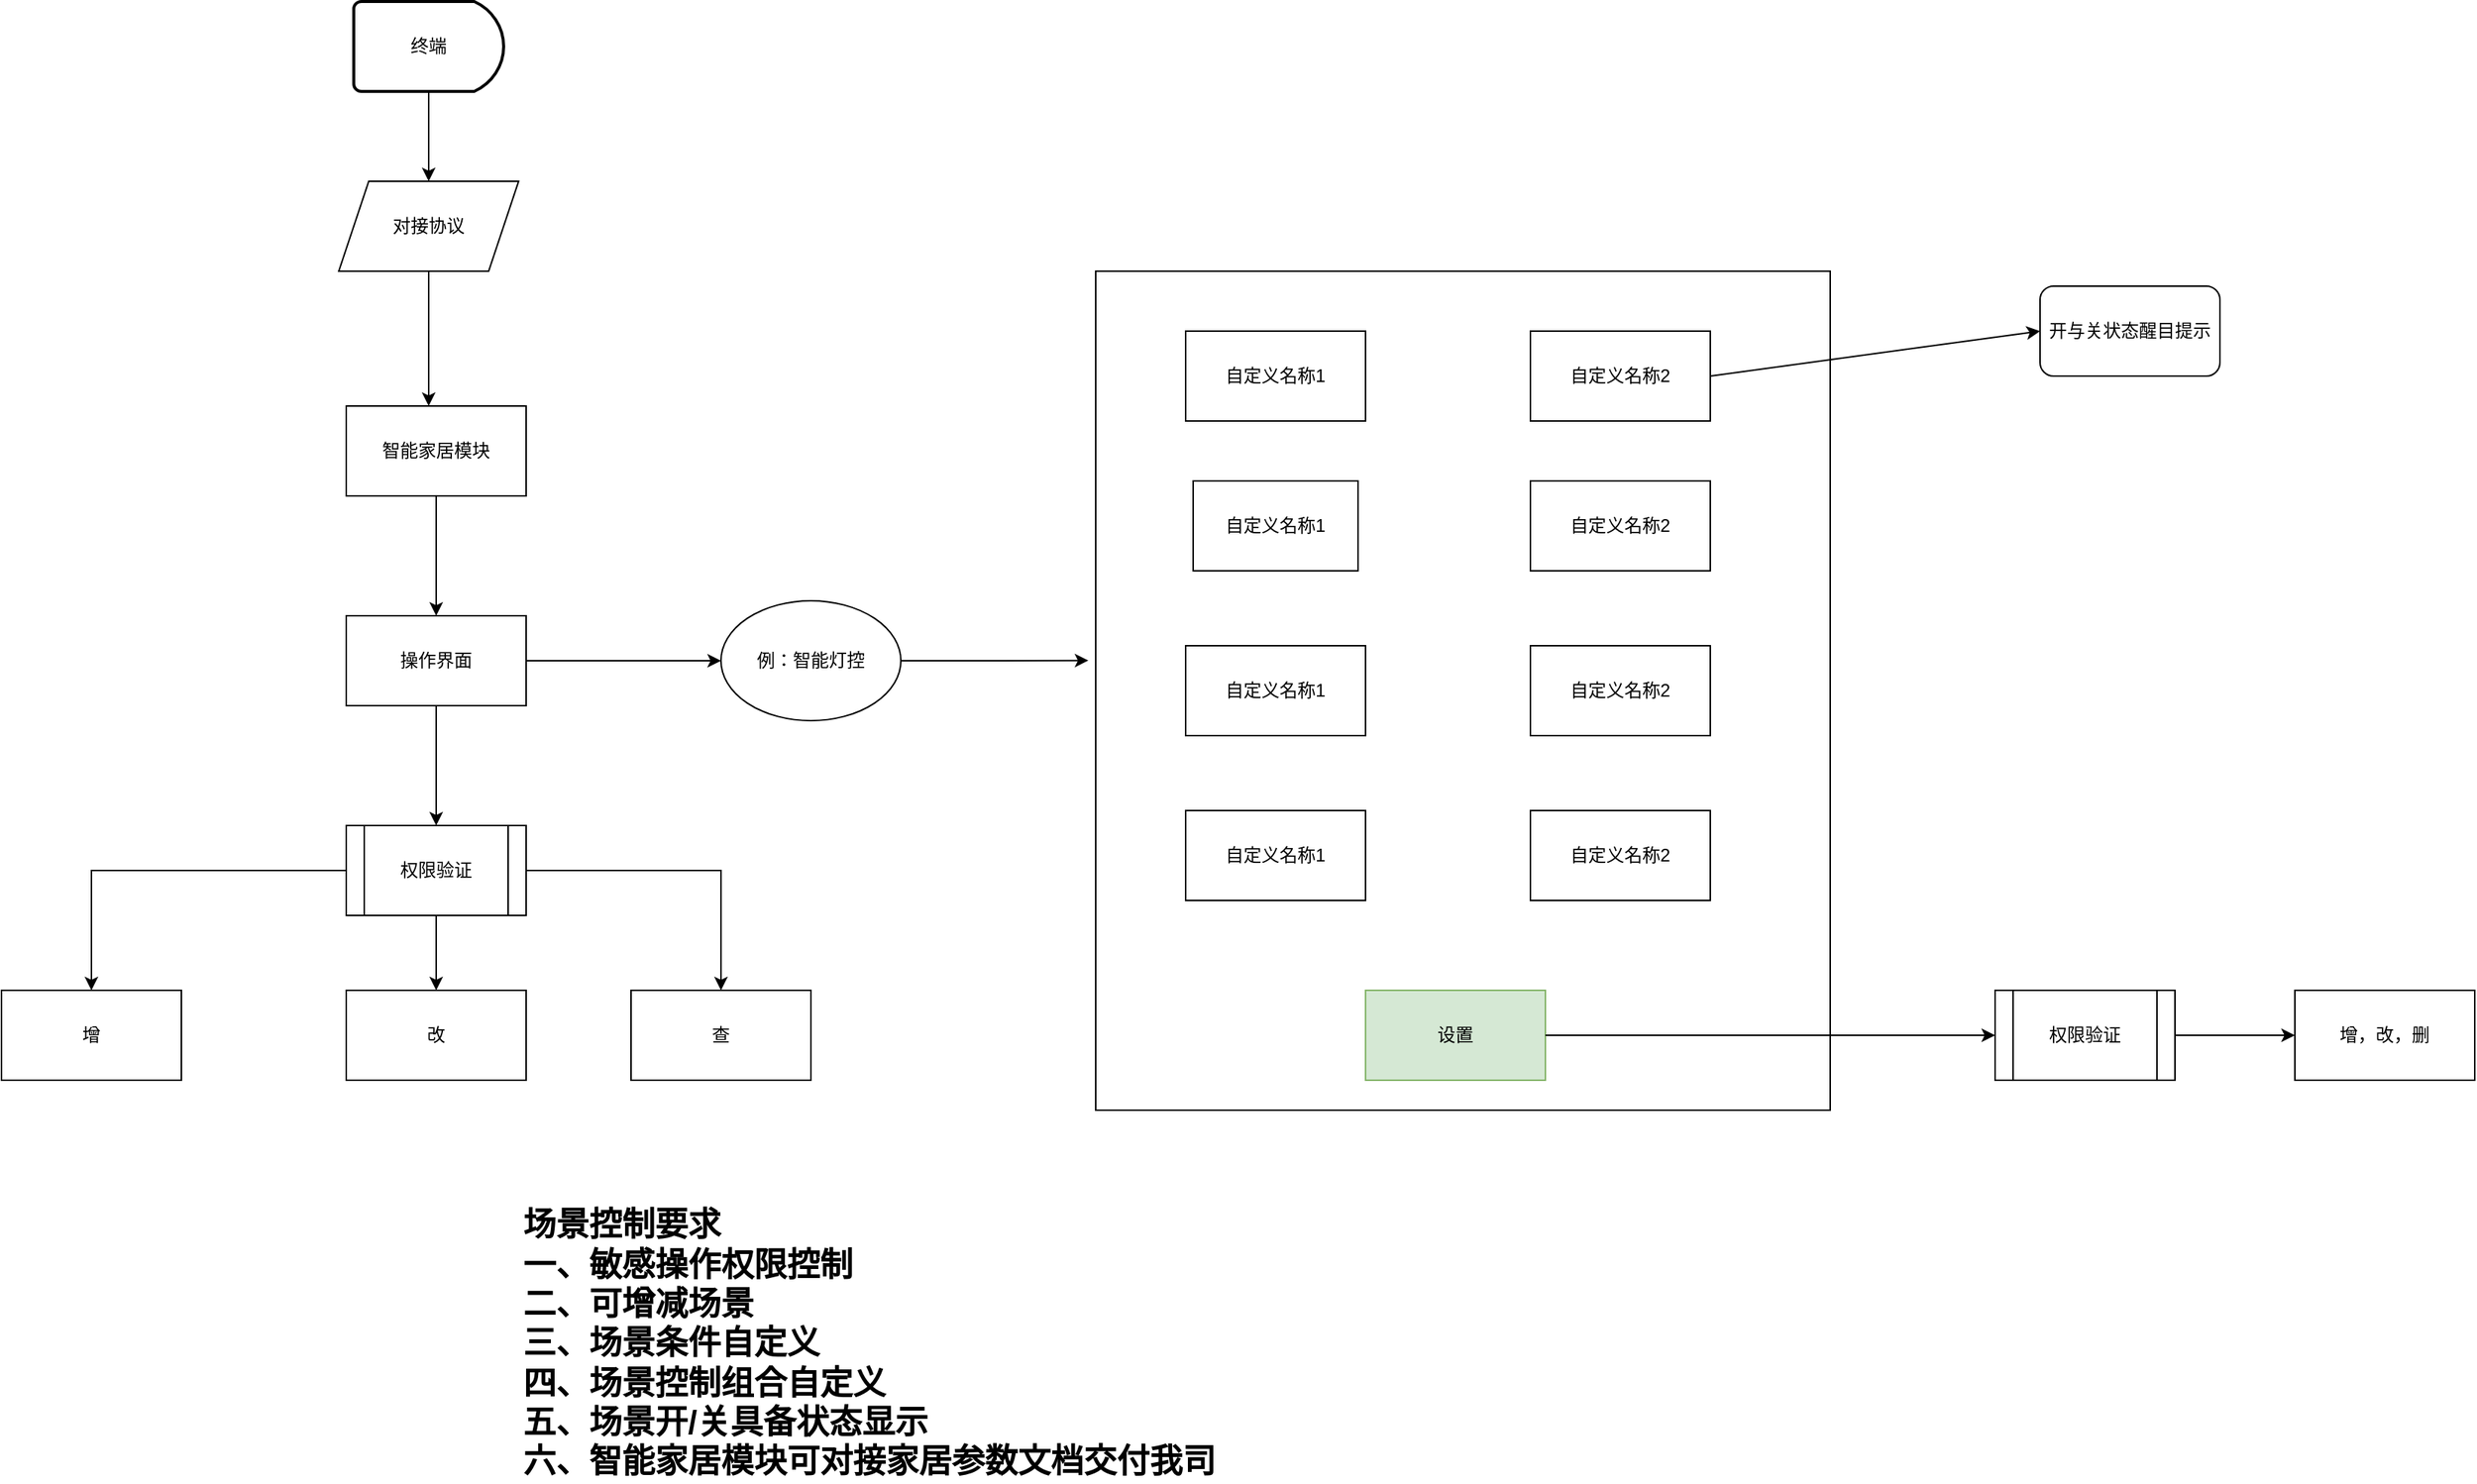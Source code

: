 <mxfile version="17.1.3" type="github" pages="2">
  <diagram id="sC8Dn9gLM0qOhP2Wz6wK" name="第 1 页">
    <mxGraphModel dx="2062" dy="-103" grid="1" gridSize="10" guides="1" tooltips="1" connect="1" arrows="1" fold="1" page="1" pageScale="1" pageWidth="827" pageHeight="1169" math="0" shadow="0">
      <root>
        <mxCell id="0" />
        <mxCell id="1" parent="0" />
        <mxCell id="1xZW1lL9CZbo1leavQ0f-47" value="" style="verticalLabelPosition=bottom;verticalAlign=top;html=1;shape=mxgraph.basic.rect;fillColor2=none;strokeWidth=1;size=20;indent=5;" parent="1" vertex="1">
          <mxGeometry x="1450" y="1360" width="490" height="560" as="geometry" />
        </mxCell>
        <mxCell id="1xZW1lL9CZbo1leavQ0f-52" value="自定义名称1" style="rounded=0;whiteSpace=wrap;html=1;" parent="1" vertex="1">
          <mxGeometry x="1510" y="1400" width="120" height="60" as="geometry" />
        </mxCell>
        <mxCell id="1xZW1lL9CZbo1leavQ0f-53" value="自定义名称2" style="rounded=0;whiteSpace=wrap;html=1;" parent="1" vertex="1">
          <mxGeometry x="1740" y="1400" width="120" height="60" as="geometry" />
        </mxCell>
        <mxCell id="1xZW1lL9CZbo1leavQ0f-54" value="自定义名称1" style="rounded=0;whiteSpace=wrap;html=1;" parent="1" vertex="1">
          <mxGeometry x="1515" y="1500" width="110" height="60" as="geometry" />
        </mxCell>
        <mxCell id="1xZW1lL9CZbo1leavQ0f-55" value="自定义名称1" style="rounded=0;whiteSpace=wrap;html=1;" parent="1" vertex="1">
          <mxGeometry x="1510" y="1610" width="120" height="60" as="geometry" />
        </mxCell>
        <mxCell id="1xZW1lL9CZbo1leavQ0f-56" value="自定义名称1" style="rounded=0;whiteSpace=wrap;html=1;" parent="1" vertex="1">
          <mxGeometry x="1510" y="1720" width="120" height="60" as="geometry" />
        </mxCell>
        <mxCell id="1xZW1lL9CZbo1leavQ0f-57" value="自定义名称2" style="rounded=0;whiteSpace=wrap;html=1;" parent="1" vertex="1">
          <mxGeometry x="1740" y="1500" width="120" height="60" as="geometry" />
        </mxCell>
        <mxCell id="1xZW1lL9CZbo1leavQ0f-58" value="自定义名称2" style="rounded=0;whiteSpace=wrap;html=1;" parent="1" vertex="1">
          <mxGeometry x="1740" y="1610" width="120" height="60" as="geometry" />
        </mxCell>
        <mxCell id="1xZW1lL9CZbo1leavQ0f-59" value="自定义名称2" style="rounded=0;whiteSpace=wrap;html=1;" parent="1" vertex="1">
          <mxGeometry x="1740" y="1720" width="120" height="60" as="geometry" />
        </mxCell>
        <mxCell id="1xZW1lL9CZbo1leavQ0f-62" value="设置" style="rounded=0;whiteSpace=wrap;html=1;fillColor=#d5e8d4;strokeColor=#82b366;" parent="1" vertex="1">
          <mxGeometry x="1630" y="1840" width="120" height="60" as="geometry" />
        </mxCell>
        <mxCell id="1xZW1lL9CZbo1leavQ0f-64" value="" style="endArrow=classic;html=1;rounded=0;entryX=0;entryY=0.5;entryDx=0;entryDy=0;" parent="1" source="1xZW1lL9CZbo1leavQ0f-62" edge="1">
          <mxGeometry width="50" height="50" relative="1" as="geometry">
            <mxPoint x="2000" y="1960" as="sourcePoint" />
            <mxPoint x="2050" y="1870" as="targetPoint" />
          </mxGeometry>
        </mxCell>
        <mxCell id="1xZW1lL9CZbo1leavQ0f-65" value="开与关状态醒目提示" style="rounded=1;whiteSpace=wrap;html=1;" parent="1" vertex="1">
          <mxGeometry x="2080" y="1370" width="120" height="60" as="geometry" />
        </mxCell>
        <mxCell id="1xZW1lL9CZbo1leavQ0f-66" value="" style="endArrow=classic;html=1;rounded=0;exitX=1;exitY=0.5;exitDx=0;exitDy=0;entryX=0;entryY=0.5;entryDx=0;entryDy=0;" parent="1" source="1xZW1lL9CZbo1leavQ0f-53" target="1xZW1lL9CZbo1leavQ0f-65" edge="1">
          <mxGeometry width="50" height="50" relative="1" as="geometry">
            <mxPoint x="1970" y="1430" as="sourcePoint" />
            <mxPoint x="2020" y="1380" as="targetPoint" />
          </mxGeometry>
        </mxCell>
        <mxCell id="1xZW1lL9CZbo1leavQ0f-73" value="" style="edgeStyle=orthogonalEdgeStyle;rounded=0;orthogonalLoop=1;jettySize=auto;html=1;" parent="1" source="1xZW1lL9CZbo1leavQ0f-71" edge="1">
          <mxGeometry relative="1" as="geometry">
            <mxPoint x="1005" y="1450" as="targetPoint" />
          </mxGeometry>
        </mxCell>
        <mxCell id="1xZW1lL9CZbo1leavQ0f-71" value="对接协议" style="shape=parallelogram;perimeter=parallelogramPerimeter;whiteSpace=wrap;html=1;fixedSize=1;rounded=0;" parent="1" vertex="1">
          <mxGeometry x="945" y="1300" width="120" height="60" as="geometry" />
        </mxCell>
        <mxCell id="jll7gkMeuHU4KemUMjAS-5" value="" style="edgeStyle=orthogonalEdgeStyle;rounded=0;orthogonalLoop=1;jettySize=auto;html=1;" edge="1" parent="1" source="jll7gkMeuHU4KemUMjAS-1" target="jll7gkMeuHU4KemUMjAS-4">
          <mxGeometry relative="1" as="geometry" />
        </mxCell>
        <mxCell id="jll7gkMeuHU4KemUMjAS-1" value="智能家居模块" style="rounded=0;whiteSpace=wrap;html=1;" vertex="1" parent="1">
          <mxGeometry x="950" y="1450" width="120" height="60" as="geometry" />
        </mxCell>
        <mxCell id="jll7gkMeuHU4KemUMjAS-3" value="" style="edgeStyle=orthogonalEdgeStyle;rounded=0;orthogonalLoop=1;jettySize=auto;html=1;" edge="1" parent="1" source="jll7gkMeuHU4KemUMjAS-2" target="1xZW1lL9CZbo1leavQ0f-71">
          <mxGeometry relative="1" as="geometry" />
        </mxCell>
        <mxCell id="jll7gkMeuHU4KemUMjAS-2" value="终端" style="strokeWidth=2;html=1;shape=mxgraph.flowchart.delay;whiteSpace=wrap;" vertex="1" parent="1">
          <mxGeometry x="955" y="1180" width="100" height="60" as="geometry" />
        </mxCell>
        <mxCell id="jll7gkMeuHU4KemUMjAS-7" value="" style="edgeStyle=orthogonalEdgeStyle;rounded=0;orthogonalLoop=1;jettySize=auto;html=1;" edge="1" parent="1" source="jll7gkMeuHU4KemUMjAS-4">
          <mxGeometry relative="1" as="geometry">
            <mxPoint x="1010" y="1730" as="targetPoint" />
          </mxGeometry>
        </mxCell>
        <mxCell id="INi5LM3NQDzYDCv05oYA-4" style="edgeStyle=orthogonalEdgeStyle;rounded=0;orthogonalLoop=1;jettySize=auto;html=1;entryX=0;entryY=0.5;entryDx=0;entryDy=0;fontSize=22;" edge="1" parent="1" source="jll7gkMeuHU4KemUMjAS-4" target="INi5LM3NQDzYDCv05oYA-3">
          <mxGeometry relative="1" as="geometry" />
        </mxCell>
        <mxCell id="jll7gkMeuHU4KemUMjAS-4" value="操作界面" style="whiteSpace=wrap;html=1;rounded=0;" vertex="1" parent="1">
          <mxGeometry x="950" y="1590" width="120" height="60" as="geometry" />
        </mxCell>
        <mxCell id="jll7gkMeuHU4KemUMjAS-13" value="" style="edgeStyle=orthogonalEdgeStyle;rounded=0;orthogonalLoop=1;jettySize=auto;html=1;" edge="1" parent="1" source="jll7gkMeuHU4KemUMjAS-8" target="jll7gkMeuHU4KemUMjAS-11">
          <mxGeometry relative="1" as="geometry" />
        </mxCell>
        <mxCell id="jll7gkMeuHU4KemUMjAS-16" style="edgeStyle=orthogonalEdgeStyle;rounded=0;orthogonalLoop=1;jettySize=auto;html=1;entryX=0.5;entryY=0;entryDx=0;entryDy=0;" edge="1" parent="1" source="jll7gkMeuHU4KemUMjAS-8" target="jll7gkMeuHU4KemUMjAS-10">
          <mxGeometry relative="1" as="geometry" />
        </mxCell>
        <mxCell id="jll7gkMeuHU4KemUMjAS-17" style="edgeStyle=orthogonalEdgeStyle;rounded=0;orthogonalLoop=1;jettySize=auto;html=1;entryX=0.5;entryY=0;entryDx=0;entryDy=0;" edge="1" parent="1" source="jll7gkMeuHU4KemUMjAS-8" target="jll7gkMeuHU4KemUMjAS-12">
          <mxGeometry relative="1" as="geometry" />
        </mxCell>
        <mxCell id="jll7gkMeuHU4KemUMjAS-8" value="权限验证" style="shape=process;whiteSpace=wrap;html=1;backgroundOutline=1;" vertex="1" parent="1">
          <mxGeometry x="950" y="1730" width="120" height="60" as="geometry" />
        </mxCell>
        <mxCell id="jll7gkMeuHU4KemUMjAS-10" value="增" style="rounded=0;whiteSpace=wrap;html=1;" vertex="1" parent="1">
          <mxGeometry x="720" y="1840" width="120" height="60" as="geometry" />
        </mxCell>
        <mxCell id="jll7gkMeuHU4KemUMjAS-11" value="改" style="rounded=0;whiteSpace=wrap;html=1;" vertex="1" parent="1">
          <mxGeometry x="950" y="1840" width="120" height="60" as="geometry" />
        </mxCell>
        <mxCell id="jll7gkMeuHU4KemUMjAS-12" value="查" style="rounded=0;whiteSpace=wrap;html=1;" vertex="1" parent="1">
          <mxGeometry x="1140" y="1840" width="120" height="60" as="geometry" />
        </mxCell>
        <mxCell id="jll7gkMeuHU4KemUMjAS-26" value="" style="edgeStyle=orthogonalEdgeStyle;rounded=0;orthogonalLoop=1;jettySize=auto;html=1;" edge="1" parent="1" source="jll7gkMeuHU4KemUMjAS-19" target="jll7gkMeuHU4KemUMjAS-25">
          <mxGeometry relative="1" as="geometry" />
        </mxCell>
        <mxCell id="jll7gkMeuHU4KemUMjAS-19" value="权限验证" style="shape=process;whiteSpace=wrap;html=1;backgroundOutline=1;" vertex="1" parent="1">
          <mxGeometry x="2050" y="1840" width="120" height="60" as="geometry" />
        </mxCell>
        <mxCell id="jll7gkMeuHU4KemUMjAS-25" value="增，改，删" style="whiteSpace=wrap;html=1;" vertex="1" parent="1">
          <mxGeometry x="2250" y="1840" width="120" height="60" as="geometry" />
        </mxCell>
        <mxCell id="jll7gkMeuHU4KemUMjAS-28" value="&lt;div style=&quot;text-align: left ; font-size: 22px&quot;&gt;&lt;span&gt;&lt;b&gt;&lt;font style=&quot;font-size: 22px&quot;&gt;场景控制要求&lt;/font&gt;&lt;/b&gt;&lt;/span&gt;&lt;/div&gt;&lt;div style=&quot;text-align: left ; font-size: 22px&quot;&gt;&lt;span&gt;&lt;b&gt;&lt;font style=&quot;font-size: 22px&quot;&gt;一、敏感操作权限控制&lt;/font&gt;&lt;/b&gt;&lt;/span&gt;&lt;/div&gt;&lt;div style=&quot;text-align: left ; font-size: 22px&quot;&gt;&lt;span&gt;&lt;b&gt;&lt;font style=&quot;font-size: 22px&quot;&gt;二、可增减场景&lt;/font&gt;&lt;/b&gt;&lt;/span&gt;&lt;/div&gt;&lt;div style=&quot;text-align: left ; font-size: 22px&quot;&gt;&lt;span&gt;&lt;b&gt;&lt;font style=&quot;font-size: 22px&quot;&gt;三、场景条件自定义&lt;/font&gt;&lt;/b&gt;&lt;/span&gt;&lt;/div&gt;&lt;div style=&quot;text-align: left ; font-size: 22px&quot;&gt;&lt;span&gt;&lt;b&gt;&lt;font style=&quot;font-size: 22px&quot;&gt;四、场景控制组合自定义&lt;/font&gt;&lt;/b&gt;&lt;/span&gt;&lt;/div&gt;&lt;div style=&quot;text-align: left ; font-size: 22px&quot;&gt;&lt;span&gt;&lt;b&gt;&lt;font style=&quot;font-size: 22px&quot;&gt;五、场景开/关具备状态显示&lt;/font&gt;&lt;/b&gt;&lt;/span&gt;&lt;/div&gt;&lt;div style=&quot;text-align: left ; font-size: 22px&quot;&gt;&lt;span&gt;&lt;b&gt;&lt;font style=&quot;font-size: 22px&quot;&gt;六、智能家居模块可对接家居参数文档交付我司&lt;/font&gt;&lt;/b&gt;&lt;/span&gt;&lt;/div&gt;" style="text;html=1;strokeColor=none;fillColor=none;align=center;verticalAlign=middle;whiteSpace=wrap;rounded=0;" vertex="1" parent="1">
          <mxGeometry x="1064" y="2061" width="470" height="30" as="geometry" />
        </mxCell>
        <mxCell id="INi5LM3NQDzYDCv05oYA-5" style="edgeStyle=orthogonalEdgeStyle;rounded=0;orthogonalLoop=1;jettySize=auto;html=1;entryX=-0.01;entryY=0.464;entryDx=0;entryDy=0;entryPerimeter=0;fontSize=22;" edge="1" parent="1" source="INi5LM3NQDzYDCv05oYA-3" target="1xZW1lL9CZbo1leavQ0f-47">
          <mxGeometry relative="1" as="geometry" />
        </mxCell>
        <mxCell id="INi5LM3NQDzYDCv05oYA-3" value="例：智能灯控" style="ellipse;whiteSpace=wrap;html=1;" vertex="1" parent="1">
          <mxGeometry x="1200" y="1580" width="120" height="80" as="geometry" />
        </mxCell>
      </root>
    </mxGraphModel>
  </diagram>
  <diagram id="s1Uti4r1H70uB10FrAUe" name="第 2 页">
    <mxGraphModel dx="2062" dy="2291" grid="1" gridSize="10" guides="1" tooltips="1" connect="1" arrows="1" fold="1" page="1" pageScale="1" pageWidth="827" pageHeight="1169" math="0" shadow="0">
      <root>
        <mxCell id="sozFTAr8w9C7WGD_fyGo-0" />
        <mxCell id="sozFTAr8w9C7WGD_fyGo-1" parent="sozFTAr8w9C7WGD_fyGo-0" />
        <mxCell id="sozFTAr8w9C7WGD_fyGo-2" value="" style="rounded=0;whiteSpace=wrap;html=1;" vertex="1" parent="sozFTAr8w9C7WGD_fyGo-1">
          <mxGeometry x="300" y="30" width="180" height="130" as="geometry" />
        </mxCell>
        <mxCell id="sozFTAr8w9C7WGD_fyGo-3" style="edgeStyle=orthogonalEdgeStyle;rounded=0;orthogonalLoop=1;jettySize=auto;html=1;entryX=1;entryY=0.5;entryDx=0;entryDy=0;" edge="1" parent="sozFTAr8w9C7WGD_fyGo-1" source="sozFTAr8w9C7WGD_fyGo-5" target="sozFTAr8w9C7WGD_fyGo-7">
          <mxGeometry relative="1" as="geometry" />
        </mxCell>
        <mxCell id="sozFTAr8w9C7WGD_fyGo-4" style="edgeStyle=orthogonalEdgeStyle;rounded=0;orthogonalLoop=1;jettySize=auto;html=1;" edge="1" parent="sozFTAr8w9C7WGD_fyGo-1" source="sozFTAr8w9C7WGD_fyGo-5">
          <mxGeometry relative="1" as="geometry">
            <mxPoint x="390" y="270" as="targetPoint" />
          </mxGeometry>
        </mxCell>
        <mxCell id="sozFTAr8w9C7WGD_fyGo-5" value="" style="rounded=0;whiteSpace=wrap;html=1;" vertex="1" parent="sozFTAr8w9C7WGD_fyGo-1">
          <mxGeometry x="345" y="110" width="90" height="40" as="geometry" />
        </mxCell>
        <mxCell id="sozFTAr8w9C7WGD_fyGo-6" value="" style="shape=cross;whiteSpace=wrap;html=1;size=0;" vertex="1" parent="sozFTAr8w9C7WGD_fyGo-1">
          <mxGeometry x="372" y="115" width="36" height="30" as="geometry" />
        </mxCell>
        <mxCell id="sozFTAr8w9C7WGD_fyGo-7" value="初始化界面默认有一个自定义添加按钮" style="rounded=1;whiteSpace=wrap;html=1;" vertex="1" parent="sozFTAr8w9C7WGD_fyGo-1">
          <mxGeometry x="70" y="100" width="120" height="60" as="geometry" />
        </mxCell>
        <mxCell id="sozFTAr8w9C7WGD_fyGo-8" value="" style="rounded=0;whiteSpace=wrap;html=1;" vertex="1" parent="sozFTAr8w9C7WGD_fyGo-1">
          <mxGeometry x="305" y="270" width="170" height="140" as="geometry" />
        </mxCell>
        <mxCell id="sozFTAr8w9C7WGD_fyGo-9" value="点击后进入可查看当前终端连接灯列表" style="rounded=1;whiteSpace=wrap;html=1;" vertex="1" parent="sozFTAr8w9C7WGD_fyGo-1">
          <mxGeometry x="70" y="200" width="120" height="60" as="geometry" />
        </mxCell>
        <mxCell id="sozFTAr8w9C7WGD_fyGo-10" value="" style="rounded=0;whiteSpace=wrap;html=1;" vertex="1" parent="sozFTAr8w9C7WGD_fyGo-1">
          <mxGeometry x="324" y="290" width="136" height="10" as="geometry" />
        </mxCell>
        <mxCell id="sozFTAr8w9C7WGD_fyGo-11" value="" style="rounded=0;whiteSpace=wrap;html=1;" vertex="1" parent="sozFTAr8w9C7WGD_fyGo-1">
          <mxGeometry x="324" y="310" width="136" height="10" as="geometry" />
        </mxCell>
        <mxCell id="sozFTAr8w9C7WGD_fyGo-12" value="" style="rounded=0;whiteSpace=wrap;html=1;" vertex="1" parent="sozFTAr8w9C7WGD_fyGo-1">
          <mxGeometry x="324" y="340" width="136" height="10" as="geometry" />
        </mxCell>
        <mxCell id="sozFTAr8w9C7WGD_fyGo-13" value="" style="rounded=0;whiteSpace=wrap;html=1;" vertex="1" parent="sozFTAr8w9C7WGD_fyGo-1">
          <mxGeometry x="324" y="360" width="136" height="10" as="geometry" />
        </mxCell>
        <mxCell id="sozFTAr8w9C7WGD_fyGo-14" value="" style="endArrow=classic;html=1;rounded=0;entryX=1;entryY=0.5;entryDx=0;entryDy=0;" edge="1" parent="sozFTAr8w9C7WGD_fyGo-1" target="sozFTAr8w9C7WGD_fyGo-9">
          <mxGeometry width="50" height="50" relative="1" as="geometry">
            <mxPoint x="380" y="230" as="sourcePoint" />
            <mxPoint x="410" y="260" as="targetPoint" />
          </mxGeometry>
        </mxCell>
        <mxCell id="sozFTAr8w9C7WGD_fyGo-15" value="" style="edgeStyle=orthogonalEdgeStyle;rounded=0;orthogonalLoop=1;jettySize=auto;html=1;" edge="1" parent="sozFTAr8w9C7WGD_fyGo-1" source="sozFTAr8w9C7WGD_fyGo-16" target="sozFTAr8w9C7WGD_fyGo-17">
          <mxGeometry relative="1" as="geometry" />
        </mxCell>
        <mxCell id="sozFTAr8w9C7WGD_fyGo-16" value="保存" style="rounded=0;whiteSpace=wrap;html=1;" vertex="1" parent="sozFTAr8w9C7WGD_fyGo-1">
          <mxGeometry x="334" y="380" width="116" height="30" as="geometry" />
        </mxCell>
        <mxCell id="sozFTAr8w9C7WGD_fyGo-17" value="" style="rounded=0;whiteSpace=wrap;html=1;" vertex="1" parent="sozFTAr8w9C7WGD_fyGo-1">
          <mxGeometry x="302" y="510" width="180" height="130" as="geometry" />
        </mxCell>
        <mxCell id="sozFTAr8w9C7WGD_fyGo-18" style="edgeStyle=orthogonalEdgeStyle;rounded=0;orthogonalLoop=1;jettySize=auto;html=1;entryX=0.461;entryY=-0.015;entryDx=0;entryDy=0;entryPerimeter=0;" edge="1" parent="sozFTAr8w9C7WGD_fyGo-1" source="sozFTAr8w9C7WGD_fyGo-19" target="sozFTAr8w9C7WGD_fyGo-24">
          <mxGeometry relative="1" as="geometry" />
        </mxCell>
        <mxCell id="sozFTAr8w9C7WGD_fyGo-19" value="" style="rounded=0;whiteSpace=wrap;html=1;" vertex="1" parent="sozFTAr8w9C7WGD_fyGo-1">
          <mxGeometry x="350" y="600" width="90" height="40" as="geometry" />
        </mxCell>
        <mxCell id="sozFTAr8w9C7WGD_fyGo-20" value="" style="shape=cross;whiteSpace=wrap;html=1;size=0;" vertex="1" parent="sozFTAr8w9C7WGD_fyGo-1">
          <mxGeometry x="374" y="610" width="36" height="30" as="geometry" />
        </mxCell>
        <mxCell id="sozFTAr8w9C7WGD_fyGo-21" value="自定义1" style="rounded=0;whiteSpace=wrap;html=1;" vertex="1" parent="sozFTAr8w9C7WGD_fyGo-1">
          <mxGeometry x="305" y="520" width="75" height="20" as="geometry" />
        </mxCell>
        <mxCell id="sozFTAr8w9C7WGD_fyGo-22" value="选中所需要的灯后点击保存，填写自定义名称" style="rounded=1;whiteSpace=wrap;html=1;" vertex="1" parent="sozFTAr8w9C7WGD_fyGo-1">
          <mxGeometry x="80" y="440" width="120" height="60" as="geometry" />
        </mxCell>
        <mxCell id="sozFTAr8w9C7WGD_fyGo-23" value="" style="endArrow=classic;html=1;rounded=0;entryX=1;entryY=0.5;entryDx=0;entryDy=0;" edge="1" parent="sozFTAr8w9C7WGD_fyGo-1" target="sozFTAr8w9C7WGD_fyGo-22">
          <mxGeometry width="50" height="50" relative="1" as="geometry">
            <mxPoint x="390" y="470" as="sourcePoint" />
            <mxPoint x="410" y="350" as="targetPoint" />
          </mxGeometry>
        </mxCell>
        <mxCell id="sozFTAr8w9C7WGD_fyGo-24" value="" style="rounded=0;whiteSpace=wrap;html=1;" vertex="1" parent="sozFTAr8w9C7WGD_fyGo-1">
          <mxGeometry x="312" y="720" width="180" height="130" as="geometry" />
        </mxCell>
        <mxCell id="sozFTAr8w9C7WGD_fyGo-25" value="" style="rounded=0;whiteSpace=wrap;html=1;" vertex="1" parent="sozFTAr8w9C7WGD_fyGo-1">
          <mxGeometry x="360" y="810" width="90" height="40" as="geometry" />
        </mxCell>
        <mxCell id="sozFTAr8w9C7WGD_fyGo-26" value="" style="shape=cross;whiteSpace=wrap;html=1;size=0;" vertex="1" parent="sozFTAr8w9C7WGD_fyGo-1">
          <mxGeometry x="384" y="820" width="36" height="30" as="geometry" />
        </mxCell>
        <mxCell id="sozFTAr8w9C7WGD_fyGo-27" value="" style="edgeStyle=orthogonalEdgeStyle;rounded=0;orthogonalLoop=1;jettySize=auto;html=1;" edge="1" parent="sozFTAr8w9C7WGD_fyGo-1" source="sozFTAr8w9C7WGD_fyGo-28" target="sozFTAr8w9C7WGD_fyGo-29">
          <mxGeometry relative="1" as="geometry" />
        </mxCell>
        <mxCell id="sozFTAr8w9C7WGD_fyGo-28" value="自定义1" style="rounded=0;whiteSpace=wrap;html=1;" vertex="1" parent="sozFTAr8w9C7WGD_fyGo-1">
          <mxGeometry x="315" y="730" width="75" height="20" as="geometry" />
        </mxCell>
        <mxCell id="sozFTAr8w9C7WGD_fyGo-29" value="点击后可控制选中的灯开与关，长按后可重新定义控制的灯和名称" style="rounded=1;whiteSpace=wrap;html=1;" vertex="1" parent="sozFTAr8w9C7WGD_fyGo-1">
          <mxGeometry x="120" y="710" width="120" height="60" as="geometry" />
        </mxCell>
        <mxCell id="sozFTAr8w9C7WGD_fyGo-30" value="" style="edgeStyle=orthogonalEdgeStyle;rounded=0;orthogonalLoop=1;jettySize=auto;html=1;" edge="1" parent="sozFTAr8w9C7WGD_fyGo-1" source="sozFTAr8w9C7WGD_fyGo-31" target="sozFTAr8w9C7WGD_fyGo-2">
          <mxGeometry relative="1" as="geometry" />
        </mxCell>
        <mxCell id="sozFTAr8w9C7WGD_fyGo-31" value="灯智能管控模块" style="ellipse;whiteSpace=wrap;html=1;" vertex="1" parent="sozFTAr8w9C7WGD_fyGo-1">
          <mxGeometry x="330" y="-110" width="120" height="80" as="geometry" />
        </mxCell>
      </root>
    </mxGraphModel>
  </diagram>
</mxfile>
